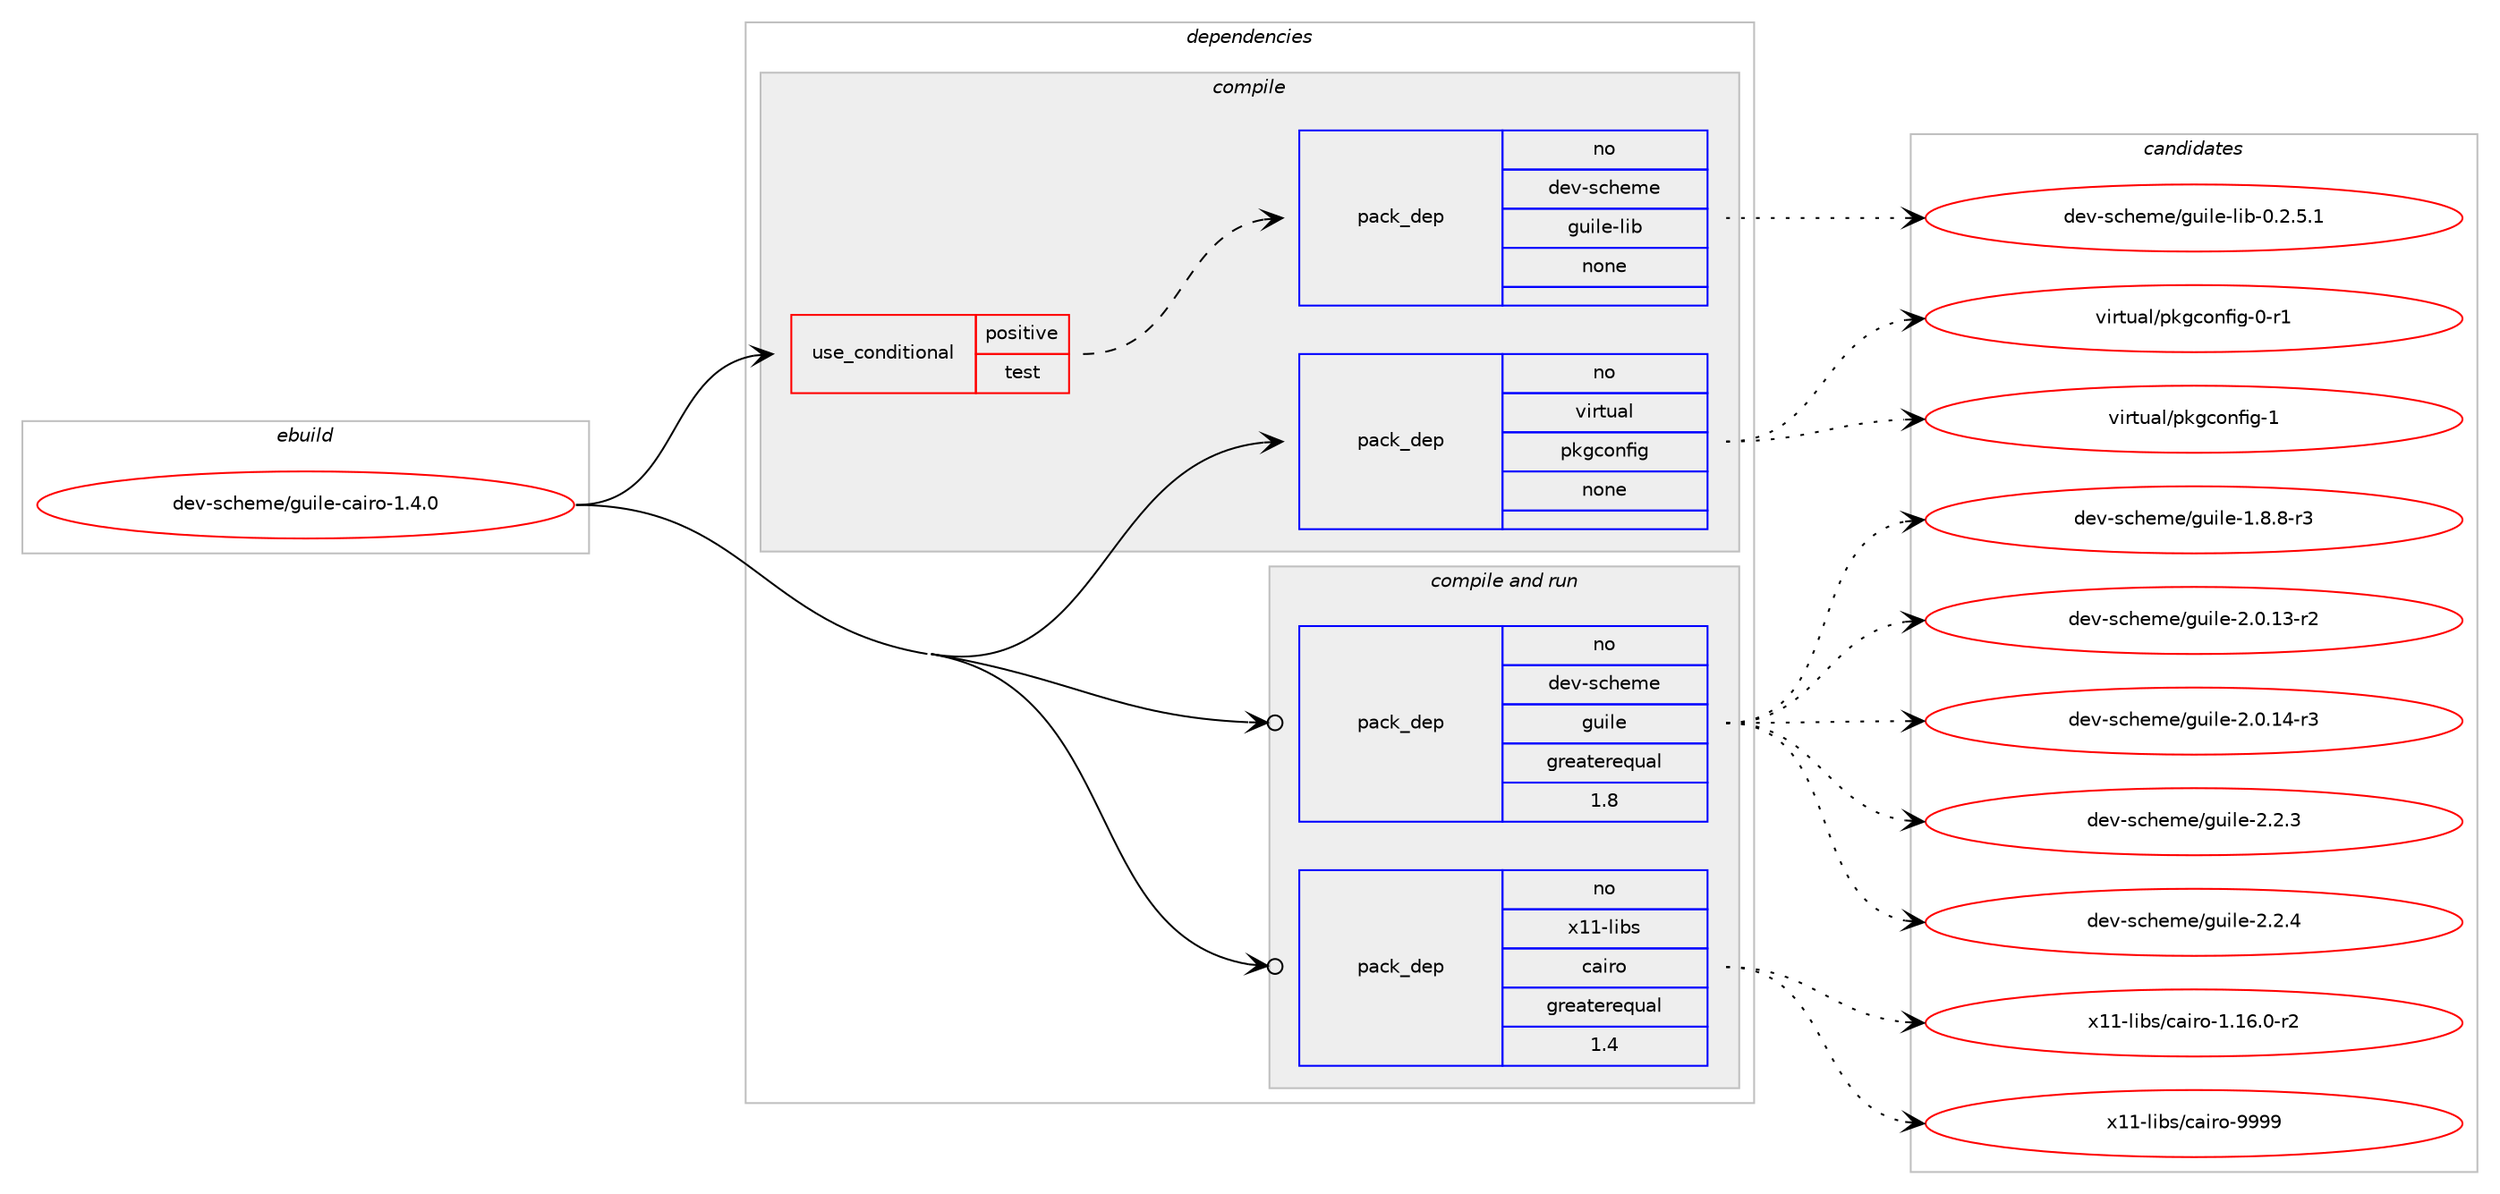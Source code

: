 digraph prolog {

# *************
# Graph options
# *************

newrank=true;
concentrate=true;
compound=true;
graph [rankdir=LR,fontname=Helvetica,fontsize=10,ranksep=1.5];#, ranksep=2.5, nodesep=0.2];
edge  [arrowhead=vee];
node  [fontname=Helvetica,fontsize=10];

# **********
# The ebuild
# **********

subgraph cluster_leftcol {
color=gray;
rank=same;
label=<<i>ebuild</i>>;
id [label="dev-scheme/guile-cairo-1.4.0", color=red, width=4, href="../dev-scheme/guile-cairo-1.4.0.svg"];
}

# ****************
# The dependencies
# ****************

subgraph cluster_midcol {
color=gray;
label=<<i>dependencies</i>>;
subgraph cluster_compile {
fillcolor="#eeeeee";
style=filled;
label=<<i>compile</i>>;
subgraph cond422892 {
dependency1538589 [label=<<TABLE BORDER="0" CELLBORDER="1" CELLSPACING="0" CELLPADDING="4"><TR><TD ROWSPAN="3" CELLPADDING="10">use_conditional</TD></TR><TR><TD>positive</TD></TR><TR><TD>test</TD></TR></TABLE>>, shape=none, color=red];
subgraph pack1092150 {
dependency1538590 [label=<<TABLE BORDER="0" CELLBORDER="1" CELLSPACING="0" CELLPADDING="4" WIDTH="220"><TR><TD ROWSPAN="6" CELLPADDING="30">pack_dep</TD></TR><TR><TD WIDTH="110">no</TD></TR><TR><TD>dev-scheme</TD></TR><TR><TD>guile-lib</TD></TR><TR><TD>none</TD></TR><TR><TD></TD></TR></TABLE>>, shape=none, color=blue];
}
dependency1538589:e -> dependency1538590:w [weight=20,style="dashed",arrowhead="vee"];
}
id:e -> dependency1538589:w [weight=20,style="solid",arrowhead="vee"];
subgraph pack1092151 {
dependency1538591 [label=<<TABLE BORDER="0" CELLBORDER="1" CELLSPACING="0" CELLPADDING="4" WIDTH="220"><TR><TD ROWSPAN="6" CELLPADDING="30">pack_dep</TD></TR><TR><TD WIDTH="110">no</TD></TR><TR><TD>virtual</TD></TR><TR><TD>pkgconfig</TD></TR><TR><TD>none</TD></TR><TR><TD></TD></TR></TABLE>>, shape=none, color=blue];
}
id:e -> dependency1538591:w [weight=20,style="solid",arrowhead="vee"];
}
subgraph cluster_compileandrun {
fillcolor="#eeeeee";
style=filled;
label=<<i>compile and run</i>>;
subgraph pack1092152 {
dependency1538592 [label=<<TABLE BORDER="0" CELLBORDER="1" CELLSPACING="0" CELLPADDING="4" WIDTH="220"><TR><TD ROWSPAN="6" CELLPADDING="30">pack_dep</TD></TR><TR><TD WIDTH="110">no</TD></TR><TR><TD>dev-scheme</TD></TR><TR><TD>guile</TD></TR><TR><TD>greaterequal</TD></TR><TR><TD>1.8</TD></TR></TABLE>>, shape=none, color=blue];
}
id:e -> dependency1538592:w [weight=20,style="solid",arrowhead="odotvee"];
subgraph pack1092153 {
dependency1538593 [label=<<TABLE BORDER="0" CELLBORDER="1" CELLSPACING="0" CELLPADDING="4" WIDTH="220"><TR><TD ROWSPAN="6" CELLPADDING="30">pack_dep</TD></TR><TR><TD WIDTH="110">no</TD></TR><TR><TD>x11-libs</TD></TR><TR><TD>cairo</TD></TR><TR><TD>greaterequal</TD></TR><TR><TD>1.4</TD></TR></TABLE>>, shape=none, color=blue];
}
id:e -> dependency1538593:w [weight=20,style="solid",arrowhead="odotvee"];
}
subgraph cluster_run {
fillcolor="#eeeeee";
style=filled;
label=<<i>run</i>>;
}
}

# **************
# The candidates
# **************

subgraph cluster_choices {
rank=same;
color=gray;
label=<<i>candidates</i>>;

subgraph choice1092150 {
color=black;
nodesep=1;
choice10010111845115991041011091014710311710510810145108105984548465046534649 [label="dev-scheme/guile-lib-0.2.5.1", color=red, width=4,href="../dev-scheme/guile-lib-0.2.5.1.svg"];
dependency1538590:e -> choice10010111845115991041011091014710311710510810145108105984548465046534649:w [style=dotted,weight="100"];
}
subgraph choice1092151 {
color=black;
nodesep=1;
choice11810511411611797108471121071039911111010210510345484511449 [label="virtual/pkgconfig-0-r1", color=red, width=4,href="../virtual/pkgconfig-0-r1.svg"];
choice1181051141161179710847112107103991111101021051034549 [label="virtual/pkgconfig-1", color=red, width=4,href="../virtual/pkgconfig-1.svg"];
dependency1538591:e -> choice11810511411611797108471121071039911111010210510345484511449:w [style=dotted,weight="100"];
dependency1538591:e -> choice1181051141161179710847112107103991111101021051034549:w [style=dotted,weight="100"];
}
subgraph choice1092152 {
color=black;
nodesep=1;
choice1001011184511599104101109101471031171051081014549465646564511451 [label="dev-scheme/guile-1.8.8-r3", color=red, width=4,href="../dev-scheme/guile-1.8.8-r3.svg"];
choice100101118451159910410110910147103117105108101455046484649514511450 [label="dev-scheme/guile-2.0.13-r2", color=red, width=4,href="../dev-scheme/guile-2.0.13-r2.svg"];
choice100101118451159910410110910147103117105108101455046484649524511451 [label="dev-scheme/guile-2.0.14-r3", color=red, width=4,href="../dev-scheme/guile-2.0.14-r3.svg"];
choice100101118451159910410110910147103117105108101455046504651 [label="dev-scheme/guile-2.2.3", color=red, width=4,href="../dev-scheme/guile-2.2.3.svg"];
choice100101118451159910410110910147103117105108101455046504652 [label="dev-scheme/guile-2.2.4", color=red, width=4,href="../dev-scheme/guile-2.2.4.svg"];
dependency1538592:e -> choice1001011184511599104101109101471031171051081014549465646564511451:w [style=dotted,weight="100"];
dependency1538592:e -> choice100101118451159910410110910147103117105108101455046484649514511450:w [style=dotted,weight="100"];
dependency1538592:e -> choice100101118451159910410110910147103117105108101455046484649524511451:w [style=dotted,weight="100"];
dependency1538592:e -> choice100101118451159910410110910147103117105108101455046504651:w [style=dotted,weight="100"];
dependency1538592:e -> choice100101118451159910410110910147103117105108101455046504652:w [style=dotted,weight="100"];
}
subgraph choice1092153 {
color=black;
nodesep=1;
choice12049494510810598115479997105114111454946495446484511450 [label="x11-libs/cairo-1.16.0-r2", color=red, width=4,href="../x11-libs/cairo-1.16.0-r2.svg"];
choice120494945108105981154799971051141114557575757 [label="x11-libs/cairo-9999", color=red, width=4,href="../x11-libs/cairo-9999.svg"];
dependency1538593:e -> choice12049494510810598115479997105114111454946495446484511450:w [style=dotted,weight="100"];
dependency1538593:e -> choice120494945108105981154799971051141114557575757:w [style=dotted,weight="100"];
}
}

}
